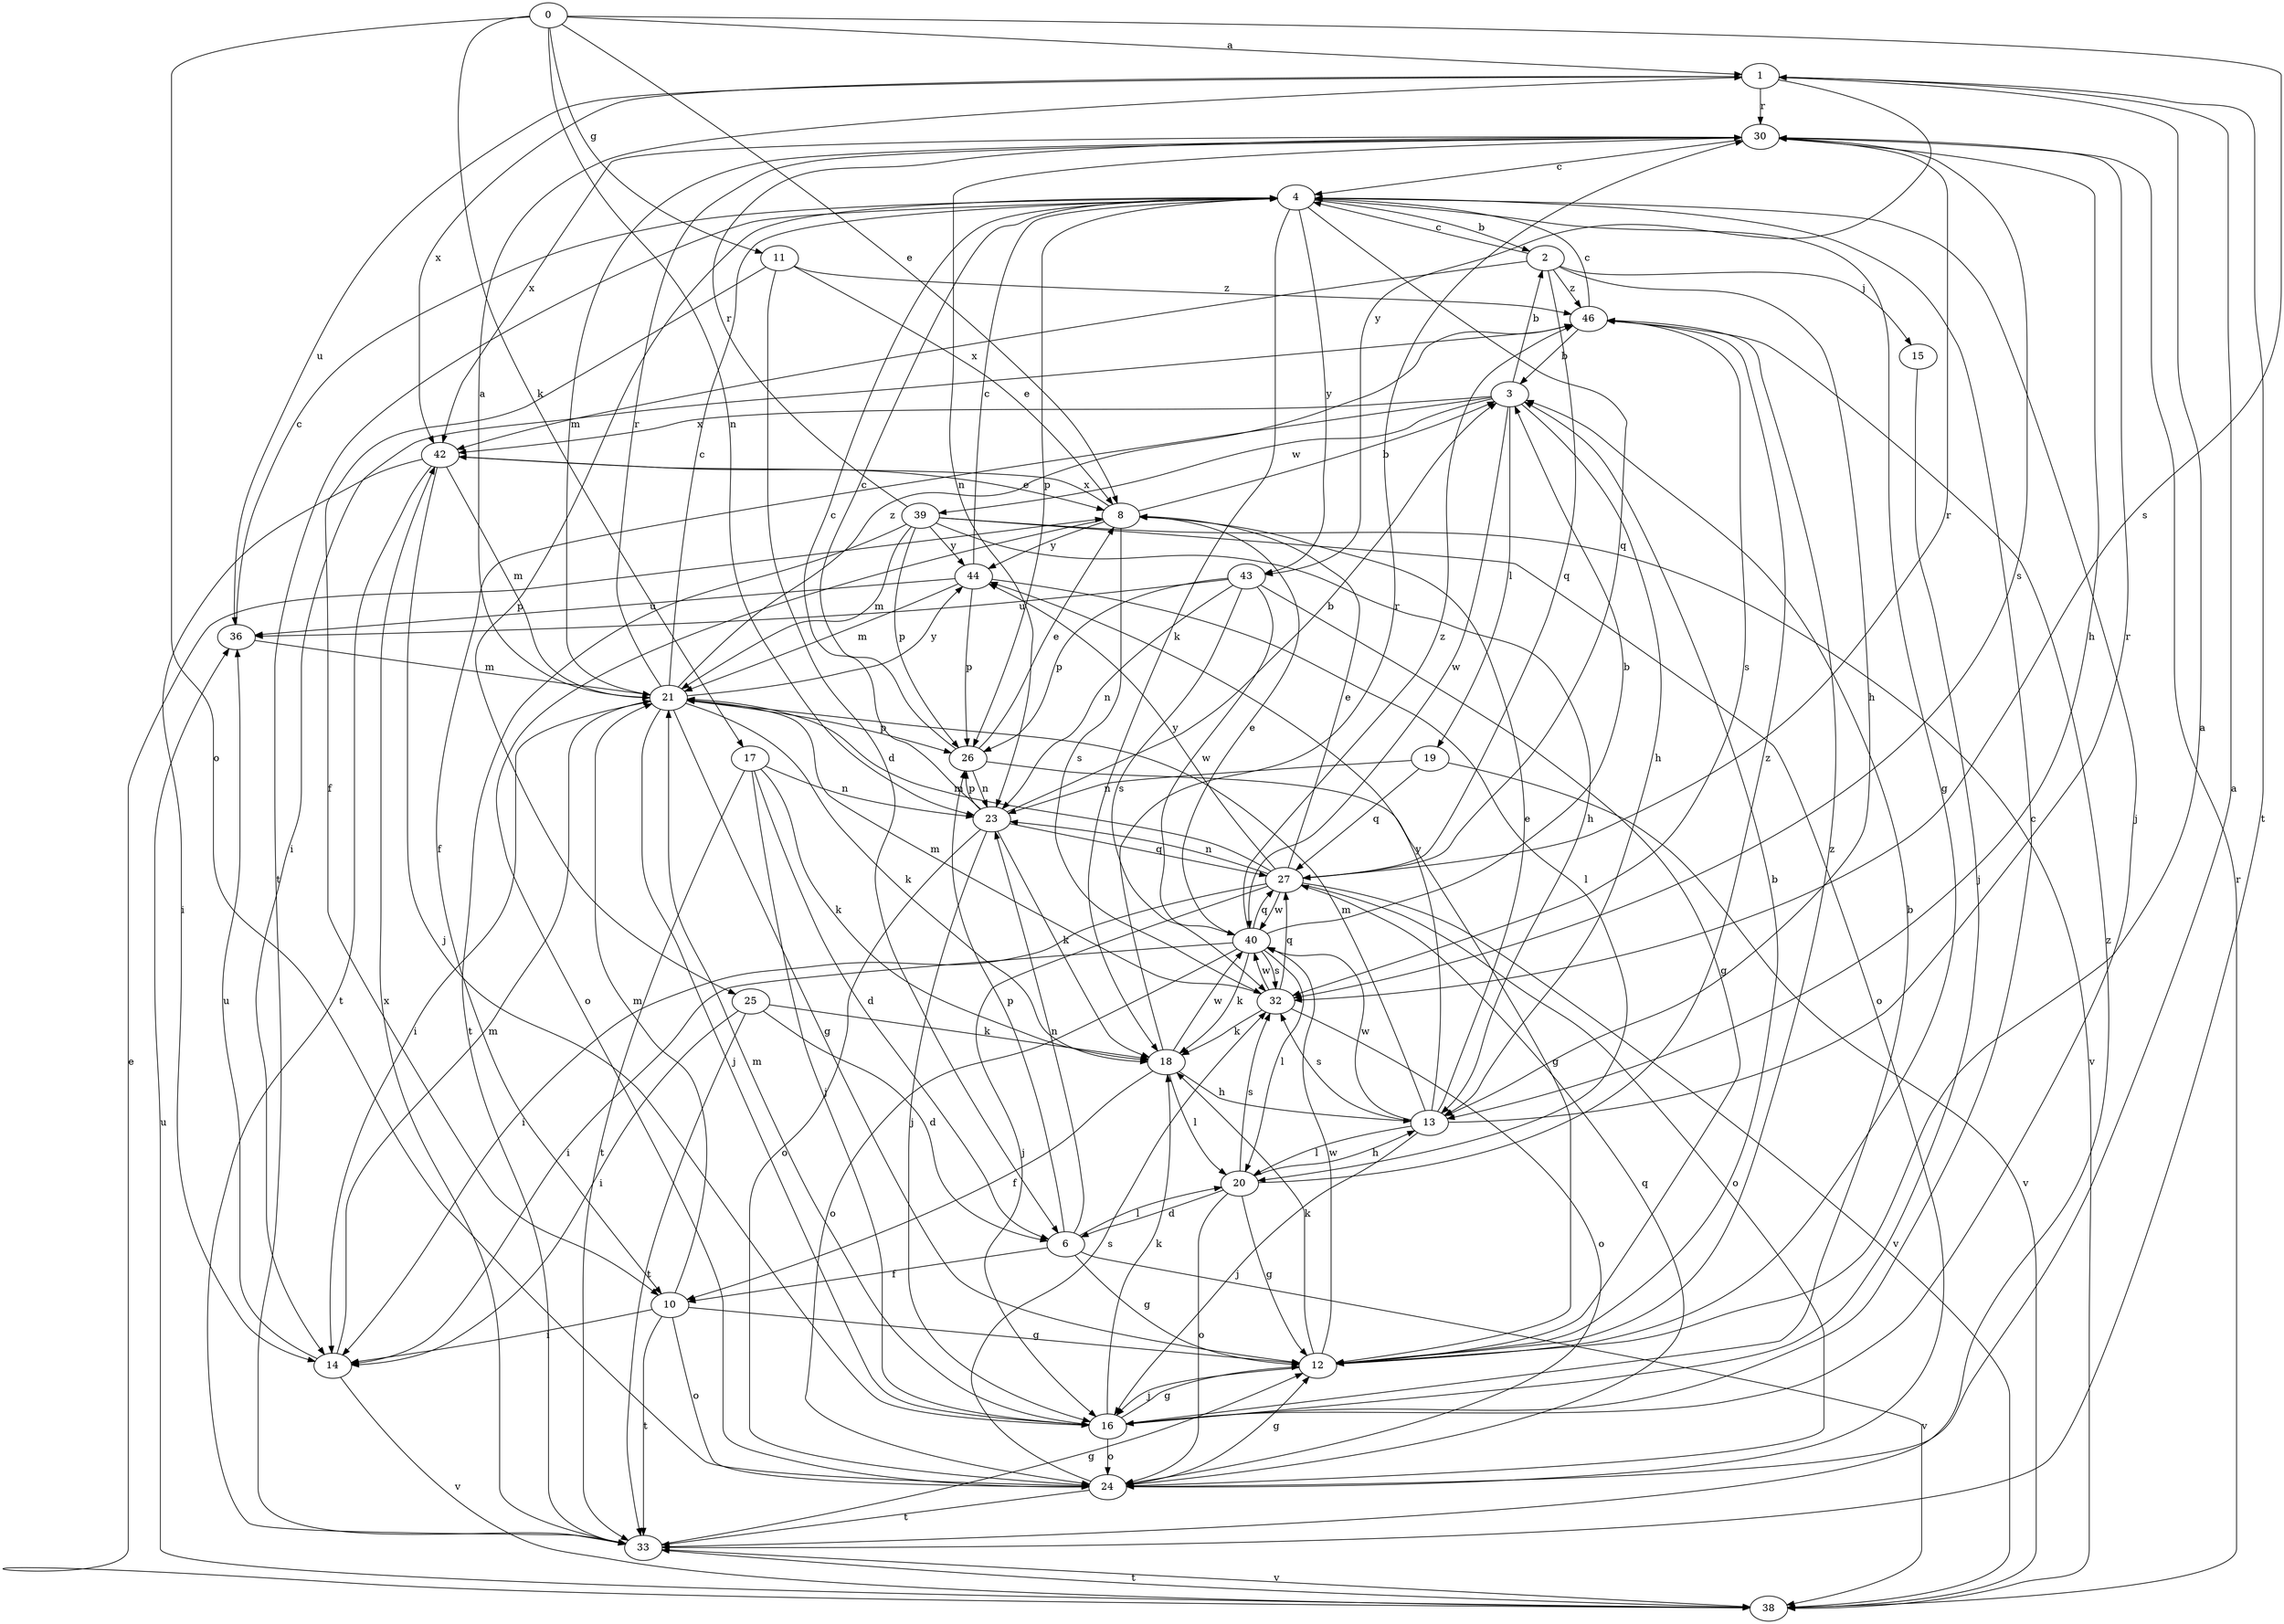 strict digraph  {
0;
1;
2;
3;
4;
6;
8;
10;
11;
12;
13;
14;
15;
16;
17;
18;
19;
20;
21;
23;
24;
25;
26;
27;
30;
32;
33;
36;
38;
39;
40;
42;
43;
44;
46;
0 -> 1  [label=a];
0 -> 8  [label=e];
0 -> 11  [label=g];
0 -> 17  [label=k];
0 -> 23  [label=n];
0 -> 24  [label=o];
0 -> 32  [label=s];
1 -> 30  [label=r];
1 -> 33  [label=t];
1 -> 36  [label=u];
1 -> 42  [label=x];
1 -> 43  [label=y];
2 -> 4  [label=c];
2 -> 13  [label=h];
2 -> 15  [label=j];
2 -> 27  [label=q];
2 -> 42  [label=x];
2 -> 46  [label=z];
3 -> 2  [label=b];
3 -> 10  [label=f];
3 -> 13  [label=h];
3 -> 19  [label=l];
3 -> 39  [label=w];
3 -> 40  [label=w];
3 -> 42  [label=x];
4 -> 2  [label=b];
4 -> 12  [label=g];
4 -> 16  [label=j];
4 -> 18  [label=k];
4 -> 25  [label=p];
4 -> 26  [label=p];
4 -> 27  [label=q];
4 -> 33  [label=t];
4 -> 43  [label=y];
6 -> 10  [label=f];
6 -> 12  [label=g];
6 -> 20  [label=l];
6 -> 23  [label=n];
6 -> 26  [label=p];
6 -> 38  [label=v];
8 -> 3  [label=b];
8 -> 24  [label=o];
8 -> 32  [label=s];
8 -> 42  [label=x];
8 -> 44  [label=y];
10 -> 12  [label=g];
10 -> 14  [label=i];
10 -> 21  [label=m];
10 -> 24  [label=o];
10 -> 33  [label=t];
11 -> 6  [label=d];
11 -> 8  [label=e];
11 -> 10  [label=f];
11 -> 46  [label=z];
12 -> 1  [label=a];
12 -> 3  [label=b];
12 -> 16  [label=j];
12 -> 18  [label=k];
12 -> 40  [label=w];
12 -> 46  [label=z];
13 -> 8  [label=e];
13 -> 16  [label=j];
13 -> 20  [label=l];
13 -> 21  [label=m];
13 -> 30  [label=r];
13 -> 32  [label=s];
13 -> 40  [label=w];
13 -> 44  [label=y];
14 -> 21  [label=m];
14 -> 36  [label=u];
14 -> 38  [label=v];
15 -> 16  [label=j];
16 -> 3  [label=b];
16 -> 4  [label=c];
16 -> 12  [label=g];
16 -> 18  [label=k];
16 -> 21  [label=m];
16 -> 24  [label=o];
17 -> 6  [label=d];
17 -> 16  [label=j];
17 -> 18  [label=k];
17 -> 23  [label=n];
17 -> 33  [label=t];
18 -> 10  [label=f];
18 -> 13  [label=h];
18 -> 20  [label=l];
18 -> 30  [label=r];
18 -> 40  [label=w];
19 -> 23  [label=n];
19 -> 27  [label=q];
19 -> 38  [label=v];
20 -> 6  [label=d];
20 -> 12  [label=g];
20 -> 13  [label=h];
20 -> 24  [label=o];
20 -> 32  [label=s];
20 -> 46  [label=z];
21 -> 1  [label=a];
21 -> 4  [label=c];
21 -> 12  [label=g];
21 -> 14  [label=i];
21 -> 16  [label=j];
21 -> 18  [label=k];
21 -> 26  [label=p];
21 -> 30  [label=r];
21 -> 44  [label=y];
21 -> 46  [label=z];
23 -> 3  [label=b];
23 -> 4  [label=c];
23 -> 16  [label=j];
23 -> 18  [label=k];
23 -> 24  [label=o];
23 -> 26  [label=p];
23 -> 27  [label=q];
24 -> 1  [label=a];
24 -> 12  [label=g];
24 -> 27  [label=q];
24 -> 32  [label=s];
24 -> 33  [label=t];
25 -> 6  [label=d];
25 -> 14  [label=i];
25 -> 18  [label=k];
25 -> 33  [label=t];
26 -> 4  [label=c];
26 -> 8  [label=e];
26 -> 12  [label=g];
26 -> 23  [label=n];
27 -> 8  [label=e];
27 -> 14  [label=i];
27 -> 16  [label=j];
27 -> 21  [label=m];
27 -> 23  [label=n];
27 -> 24  [label=o];
27 -> 30  [label=r];
27 -> 38  [label=v];
27 -> 40  [label=w];
27 -> 44  [label=y];
30 -> 4  [label=c];
30 -> 13  [label=h];
30 -> 21  [label=m];
30 -> 23  [label=n];
30 -> 32  [label=s];
30 -> 42  [label=x];
32 -> 18  [label=k];
32 -> 21  [label=m];
32 -> 24  [label=o];
32 -> 27  [label=q];
32 -> 40  [label=w];
33 -> 12  [label=g];
33 -> 38  [label=v];
33 -> 42  [label=x];
33 -> 46  [label=z];
36 -> 4  [label=c];
36 -> 21  [label=m];
38 -> 8  [label=e];
38 -> 30  [label=r];
38 -> 33  [label=t];
38 -> 36  [label=u];
39 -> 13  [label=h];
39 -> 21  [label=m];
39 -> 24  [label=o];
39 -> 26  [label=p];
39 -> 30  [label=r];
39 -> 33  [label=t];
39 -> 38  [label=v];
39 -> 44  [label=y];
40 -> 3  [label=b];
40 -> 8  [label=e];
40 -> 14  [label=i];
40 -> 18  [label=k];
40 -> 20  [label=l];
40 -> 24  [label=o];
40 -> 27  [label=q];
40 -> 32  [label=s];
40 -> 46  [label=z];
42 -> 8  [label=e];
42 -> 14  [label=i];
42 -> 16  [label=j];
42 -> 21  [label=m];
42 -> 33  [label=t];
43 -> 12  [label=g];
43 -> 23  [label=n];
43 -> 26  [label=p];
43 -> 32  [label=s];
43 -> 36  [label=u];
43 -> 40  [label=w];
44 -> 4  [label=c];
44 -> 20  [label=l];
44 -> 21  [label=m];
44 -> 26  [label=p];
44 -> 36  [label=u];
46 -> 3  [label=b];
46 -> 4  [label=c];
46 -> 14  [label=i];
46 -> 32  [label=s];
}
